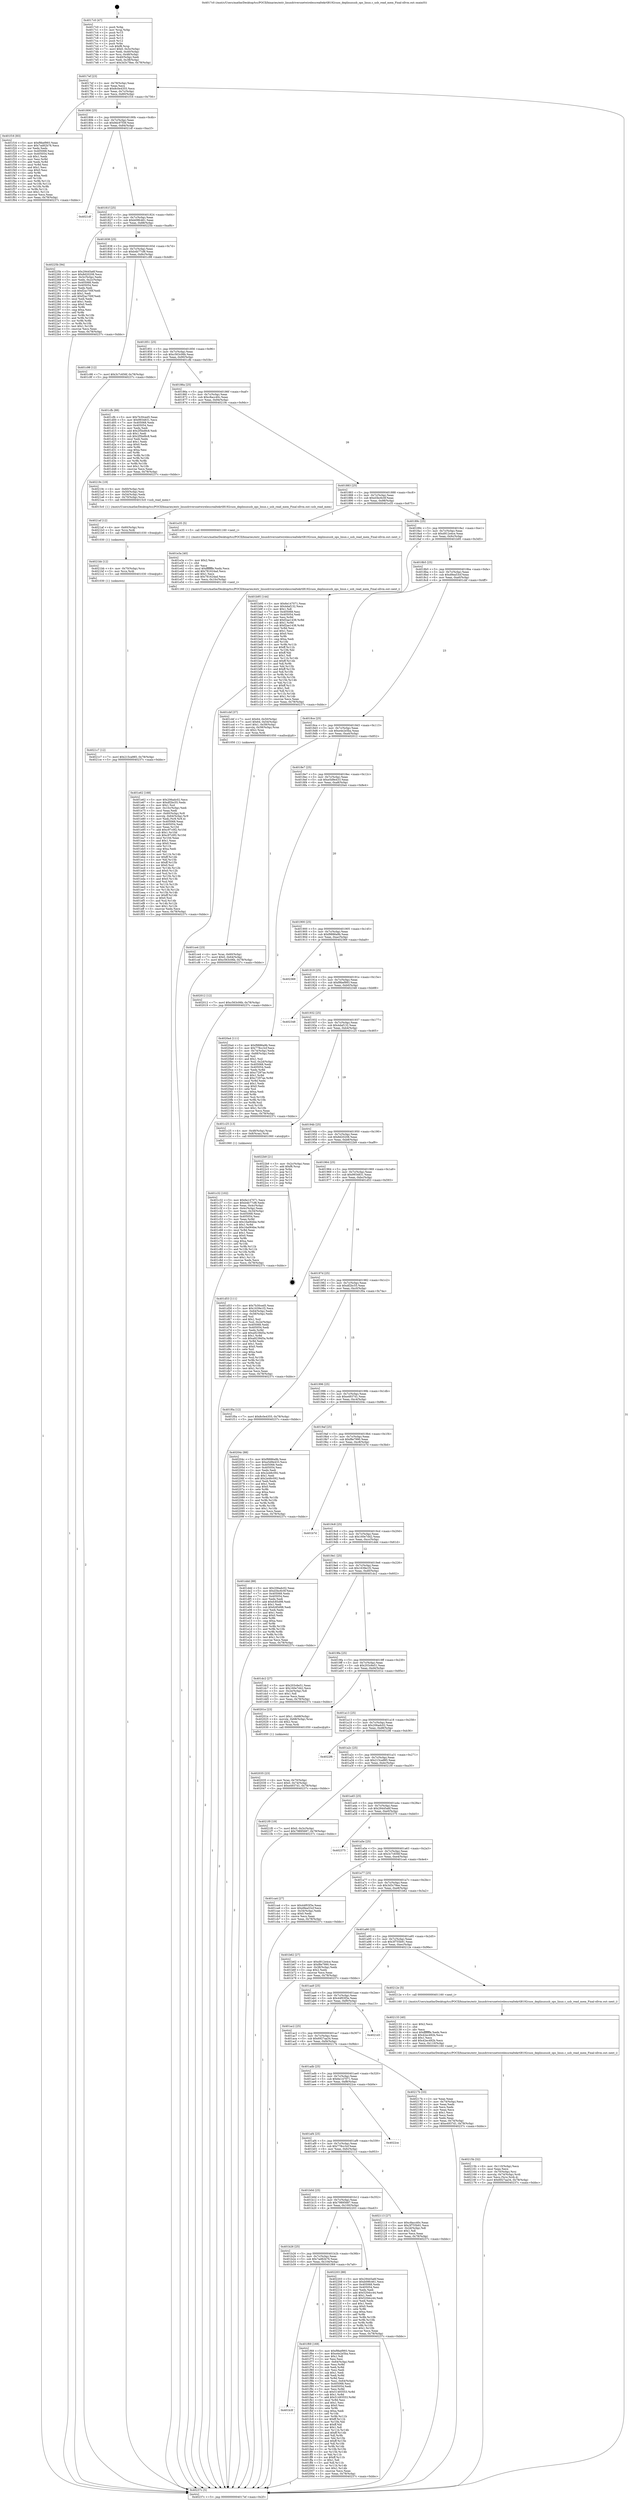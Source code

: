 digraph "0x4017c0" {
  label = "0x4017c0 (/mnt/c/Users/mathe/Desktop/tcc/POCII/binaries/extr_linuxdriversnetwirelessrealtekrtl8192cuos_deplinuxusb_ops_linux.c_usb_read_mem_Final-ollvm.out::main(0))"
  labelloc = "t"
  node[shape=record]

  Entry [label="",width=0.3,height=0.3,shape=circle,fillcolor=black,style=filled]
  "0x4017ef" [label="{
     0x4017ef [23]\l
     | [instrs]\l
     &nbsp;&nbsp;0x4017ef \<+3\>: mov -0x78(%rbp),%eax\l
     &nbsp;&nbsp;0x4017f2 \<+2\>: mov %eax,%ecx\l
     &nbsp;&nbsp;0x4017f4 \<+6\>: sub $0x8c0e4355,%ecx\l
     &nbsp;&nbsp;0x4017fa \<+3\>: mov %eax,-0x7c(%rbp)\l
     &nbsp;&nbsp;0x4017fd \<+3\>: mov %ecx,-0x80(%rbp)\l
     &nbsp;&nbsp;0x401800 \<+6\>: je 0000000000401f16 \<main+0x756\>\l
  }"]
  "0x401f16" [label="{
     0x401f16 [83]\l
     | [instrs]\l
     &nbsp;&nbsp;0x401f16 \<+5\>: mov $0xf9bef993,%eax\l
     &nbsp;&nbsp;0x401f1b \<+5\>: mov $0x7ad82b76,%ecx\l
     &nbsp;&nbsp;0x401f20 \<+2\>: xor %edx,%edx\l
     &nbsp;&nbsp;0x401f22 \<+7\>: mov 0x405068,%esi\l
     &nbsp;&nbsp;0x401f29 \<+7\>: mov 0x405054,%edi\l
     &nbsp;&nbsp;0x401f30 \<+3\>: sub $0x1,%edx\l
     &nbsp;&nbsp;0x401f33 \<+3\>: mov %esi,%r8d\l
     &nbsp;&nbsp;0x401f36 \<+3\>: add %edx,%r8d\l
     &nbsp;&nbsp;0x401f39 \<+4\>: imul %r8d,%esi\l
     &nbsp;&nbsp;0x401f3d \<+3\>: and $0x1,%esi\l
     &nbsp;&nbsp;0x401f40 \<+3\>: cmp $0x0,%esi\l
     &nbsp;&nbsp;0x401f43 \<+4\>: sete %r9b\l
     &nbsp;&nbsp;0x401f47 \<+3\>: cmp $0xa,%edi\l
     &nbsp;&nbsp;0x401f4a \<+4\>: setl %r10b\l
     &nbsp;&nbsp;0x401f4e \<+3\>: mov %r9b,%r11b\l
     &nbsp;&nbsp;0x401f51 \<+3\>: and %r10b,%r11b\l
     &nbsp;&nbsp;0x401f54 \<+3\>: xor %r10b,%r9b\l
     &nbsp;&nbsp;0x401f57 \<+3\>: or %r9b,%r11b\l
     &nbsp;&nbsp;0x401f5a \<+4\>: test $0x1,%r11b\l
     &nbsp;&nbsp;0x401f5e \<+3\>: cmovne %ecx,%eax\l
     &nbsp;&nbsp;0x401f61 \<+3\>: mov %eax,-0x78(%rbp)\l
     &nbsp;&nbsp;0x401f64 \<+5\>: jmp 000000000040237c \<main+0xbbc\>\l
  }"]
  "0x401806" [label="{
     0x401806 [25]\l
     | [instrs]\l
     &nbsp;&nbsp;0x401806 \<+5\>: jmp 000000000040180b \<main+0x4b\>\l
     &nbsp;&nbsp;0x40180b \<+3\>: mov -0x7c(%rbp),%eax\l
     &nbsp;&nbsp;0x40180e \<+5\>: sub $0x9dc97f39,%eax\l
     &nbsp;&nbsp;0x401813 \<+6\>: mov %eax,-0x84(%rbp)\l
     &nbsp;&nbsp;0x401819 \<+6\>: je 00000000004021df \<main+0xa1f\>\l
  }"]
  Exit [label="",width=0.3,height=0.3,shape=circle,fillcolor=black,style=filled,peripheries=2]
  "0x4021df" [label="{
     0x4021df\l
  }", style=dashed]
  "0x40181f" [label="{
     0x40181f [25]\l
     | [instrs]\l
     &nbsp;&nbsp;0x40181f \<+5\>: jmp 0000000000401824 \<main+0x64\>\l
     &nbsp;&nbsp;0x401824 \<+3\>: mov -0x7c(%rbp),%eax\l
     &nbsp;&nbsp;0x401827 \<+5\>: sub $0xb09fc461,%eax\l
     &nbsp;&nbsp;0x40182c \<+6\>: mov %eax,-0x88(%rbp)\l
     &nbsp;&nbsp;0x401832 \<+6\>: je 000000000040225b \<main+0xa9b\>\l
  }"]
  "0x4021c7" [label="{
     0x4021c7 [12]\l
     | [instrs]\l
     &nbsp;&nbsp;0x4021c7 \<+7\>: movl $0x215ca985,-0x78(%rbp)\l
     &nbsp;&nbsp;0x4021ce \<+5\>: jmp 000000000040237c \<main+0xbbc\>\l
  }"]
  "0x40225b" [label="{
     0x40225b [94]\l
     | [instrs]\l
     &nbsp;&nbsp;0x40225b \<+5\>: mov $0x29445a6f,%eax\l
     &nbsp;&nbsp;0x402260 \<+5\>: mov $0x8d20208,%ecx\l
     &nbsp;&nbsp;0x402265 \<+3\>: mov -0x3c(%rbp),%edx\l
     &nbsp;&nbsp;0x402268 \<+3\>: mov %edx,-0x2c(%rbp)\l
     &nbsp;&nbsp;0x40226b \<+7\>: mov 0x405068,%edx\l
     &nbsp;&nbsp;0x402272 \<+7\>: mov 0x405054,%esi\l
     &nbsp;&nbsp;0x402279 \<+2\>: mov %edx,%edi\l
     &nbsp;&nbsp;0x40227b \<+6\>: sub $0xf2ac700f,%edi\l
     &nbsp;&nbsp;0x402281 \<+3\>: sub $0x1,%edi\l
     &nbsp;&nbsp;0x402284 \<+6\>: add $0xf2ac700f,%edi\l
     &nbsp;&nbsp;0x40228a \<+3\>: imul %edi,%edx\l
     &nbsp;&nbsp;0x40228d \<+3\>: and $0x1,%edx\l
     &nbsp;&nbsp;0x402290 \<+3\>: cmp $0x0,%edx\l
     &nbsp;&nbsp;0x402293 \<+4\>: sete %r8b\l
     &nbsp;&nbsp;0x402297 \<+3\>: cmp $0xa,%esi\l
     &nbsp;&nbsp;0x40229a \<+4\>: setl %r9b\l
     &nbsp;&nbsp;0x40229e \<+3\>: mov %r8b,%r10b\l
     &nbsp;&nbsp;0x4022a1 \<+3\>: and %r9b,%r10b\l
     &nbsp;&nbsp;0x4022a4 \<+3\>: xor %r9b,%r8b\l
     &nbsp;&nbsp;0x4022a7 \<+3\>: or %r8b,%r10b\l
     &nbsp;&nbsp;0x4022aa \<+4\>: test $0x1,%r10b\l
     &nbsp;&nbsp;0x4022ae \<+3\>: cmovne %ecx,%eax\l
     &nbsp;&nbsp;0x4022b1 \<+3\>: mov %eax,-0x78(%rbp)\l
     &nbsp;&nbsp;0x4022b4 \<+5\>: jmp 000000000040237c \<main+0xbbc\>\l
  }"]
  "0x401838" [label="{
     0x401838 [25]\l
     | [instrs]\l
     &nbsp;&nbsp;0x401838 \<+5\>: jmp 000000000040183d \<main+0x7d\>\l
     &nbsp;&nbsp;0x40183d \<+3\>: mov -0x7c(%rbp),%eax\l
     &nbsp;&nbsp;0x401840 \<+5\>: sub $0xb4b77cf8,%eax\l
     &nbsp;&nbsp;0x401845 \<+6\>: mov %eax,-0x8c(%rbp)\l
     &nbsp;&nbsp;0x40184b \<+6\>: je 0000000000401c98 \<main+0x4d8\>\l
  }"]
  "0x4021bb" [label="{
     0x4021bb [12]\l
     | [instrs]\l
     &nbsp;&nbsp;0x4021bb \<+4\>: mov -0x70(%rbp),%rcx\l
     &nbsp;&nbsp;0x4021bf \<+3\>: mov %rcx,%rdi\l
     &nbsp;&nbsp;0x4021c2 \<+5\>: call 0000000000401030 \<free@plt\>\l
     | [calls]\l
     &nbsp;&nbsp;0x401030 \{1\} (unknown)\l
  }"]
  "0x401c98" [label="{
     0x401c98 [12]\l
     | [instrs]\l
     &nbsp;&nbsp;0x401c98 \<+7\>: movl $0x3c7c656f,-0x78(%rbp)\l
     &nbsp;&nbsp;0x401c9f \<+5\>: jmp 000000000040237c \<main+0xbbc\>\l
  }"]
  "0x401851" [label="{
     0x401851 [25]\l
     | [instrs]\l
     &nbsp;&nbsp;0x401851 \<+5\>: jmp 0000000000401856 \<main+0x96\>\l
     &nbsp;&nbsp;0x401856 \<+3\>: mov -0x7c(%rbp),%eax\l
     &nbsp;&nbsp;0x401859 \<+5\>: sub $0xc563c06b,%eax\l
     &nbsp;&nbsp;0x40185e \<+6\>: mov %eax,-0x90(%rbp)\l
     &nbsp;&nbsp;0x401864 \<+6\>: je 0000000000401cfb \<main+0x53b\>\l
  }"]
  "0x4021af" [label="{
     0x4021af [12]\l
     | [instrs]\l
     &nbsp;&nbsp;0x4021af \<+4\>: mov -0x60(%rbp),%rcx\l
     &nbsp;&nbsp;0x4021b3 \<+3\>: mov %rcx,%rdi\l
     &nbsp;&nbsp;0x4021b6 \<+5\>: call 0000000000401030 \<free@plt\>\l
     | [calls]\l
     &nbsp;&nbsp;0x401030 \{1\} (unknown)\l
  }"]
  "0x401cfb" [label="{
     0x401cfb [88]\l
     | [instrs]\l
     &nbsp;&nbsp;0x401cfb \<+5\>: mov $0x7b30ced5,%eax\l
     &nbsp;&nbsp;0x401d00 \<+5\>: mov $0x9934831,%ecx\l
     &nbsp;&nbsp;0x401d05 \<+7\>: mov 0x405068,%edx\l
     &nbsp;&nbsp;0x401d0c \<+7\>: mov 0x405054,%esi\l
     &nbsp;&nbsp;0x401d13 \<+2\>: mov %edx,%edi\l
     &nbsp;&nbsp;0x401d15 \<+6\>: add $0x2f5bd9c8,%edi\l
     &nbsp;&nbsp;0x401d1b \<+3\>: sub $0x1,%edi\l
     &nbsp;&nbsp;0x401d1e \<+6\>: sub $0x2f5bd9c8,%edi\l
     &nbsp;&nbsp;0x401d24 \<+3\>: imul %edi,%edx\l
     &nbsp;&nbsp;0x401d27 \<+3\>: and $0x1,%edx\l
     &nbsp;&nbsp;0x401d2a \<+3\>: cmp $0x0,%edx\l
     &nbsp;&nbsp;0x401d2d \<+4\>: sete %r8b\l
     &nbsp;&nbsp;0x401d31 \<+3\>: cmp $0xa,%esi\l
     &nbsp;&nbsp;0x401d34 \<+4\>: setl %r9b\l
     &nbsp;&nbsp;0x401d38 \<+3\>: mov %r8b,%r10b\l
     &nbsp;&nbsp;0x401d3b \<+3\>: and %r9b,%r10b\l
     &nbsp;&nbsp;0x401d3e \<+3\>: xor %r9b,%r8b\l
     &nbsp;&nbsp;0x401d41 \<+3\>: or %r8b,%r10b\l
     &nbsp;&nbsp;0x401d44 \<+4\>: test $0x1,%r10b\l
     &nbsp;&nbsp;0x401d48 \<+3\>: cmovne %ecx,%eax\l
     &nbsp;&nbsp;0x401d4b \<+3\>: mov %eax,-0x78(%rbp)\l
     &nbsp;&nbsp;0x401d4e \<+5\>: jmp 000000000040237c \<main+0xbbc\>\l
  }"]
  "0x40186a" [label="{
     0x40186a [25]\l
     | [instrs]\l
     &nbsp;&nbsp;0x40186a \<+5\>: jmp 000000000040186f \<main+0xaf\>\l
     &nbsp;&nbsp;0x40186f \<+3\>: mov -0x7c(%rbp),%eax\l
     &nbsp;&nbsp;0x401872 \<+5\>: sub $0xc8acc40c,%eax\l
     &nbsp;&nbsp;0x401877 \<+6\>: mov %eax,-0x94(%rbp)\l
     &nbsp;&nbsp;0x40187d \<+6\>: je 000000000040219c \<main+0x9dc\>\l
  }"]
  "0x40215b" [label="{
     0x40215b [32]\l
     | [instrs]\l
     &nbsp;&nbsp;0x40215b \<+6\>: mov -0x110(%rbp),%ecx\l
     &nbsp;&nbsp;0x402161 \<+3\>: imul %eax,%ecx\l
     &nbsp;&nbsp;0x402164 \<+4\>: mov -0x70(%rbp),%rsi\l
     &nbsp;&nbsp;0x402168 \<+4\>: movslq -0x74(%rbp),%rdi\l
     &nbsp;&nbsp;0x40216c \<+3\>: mov %ecx,(%rsi,%rdi,4)\l
     &nbsp;&nbsp;0x40216f \<+7\>: movl $0x6927aa34,-0x78(%rbp)\l
     &nbsp;&nbsp;0x402176 \<+5\>: jmp 000000000040237c \<main+0xbbc\>\l
  }"]
  "0x40219c" [label="{
     0x40219c [19]\l
     | [instrs]\l
     &nbsp;&nbsp;0x40219c \<+4\>: mov -0x60(%rbp),%rdi\l
     &nbsp;&nbsp;0x4021a0 \<+3\>: mov -0x50(%rbp),%esi\l
     &nbsp;&nbsp;0x4021a3 \<+3\>: mov -0x54(%rbp),%edx\l
     &nbsp;&nbsp;0x4021a6 \<+4\>: mov -0x70(%rbp),%rcx\l
     &nbsp;&nbsp;0x4021aa \<+5\>: call 00000000004015c0 \<usb_read_mem\>\l
     | [calls]\l
     &nbsp;&nbsp;0x4015c0 \{1\} (/mnt/c/Users/mathe/Desktop/tcc/POCII/binaries/extr_linuxdriversnetwirelessrealtekrtl8192cuos_deplinuxusb_ops_linux.c_usb_read_mem_Final-ollvm.out::usb_read_mem)\l
  }"]
  "0x401883" [label="{
     0x401883 [25]\l
     | [instrs]\l
     &nbsp;&nbsp;0x401883 \<+5\>: jmp 0000000000401888 \<main+0xc8\>\l
     &nbsp;&nbsp;0x401888 \<+3\>: mov -0x7c(%rbp),%eax\l
     &nbsp;&nbsp;0x40188b \<+5\>: sub $0xd3bc6c0f,%eax\l
     &nbsp;&nbsp;0x401890 \<+6\>: mov %eax,-0x98(%rbp)\l
     &nbsp;&nbsp;0x401896 \<+6\>: je 0000000000401e35 \<main+0x675\>\l
  }"]
  "0x402133" [label="{
     0x402133 [40]\l
     | [instrs]\l
     &nbsp;&nbsp;0x402133 \<+5\>: mov $0x2,%ecx\l
     &nbsp;&nbsp;0x402138 \<+1\>: cltd\l
     &nbsp;&nbsp;0x402139 \<+2\>: idiv %ecx\l
     &nbsp;&nbsp;0x40213b \<+6\>: imul $0xfffffffe,%edx,%ecx\l
     &nbsp;&nbsp;0x402141 \<+6\>: sub $0x42ec492b,%ecx\l
     &nbsp;&nbsp;0x402147 \<+3\>: add $0x1,%ecx\l
     &nbsp;&nbsp;0x40214a \<+6\>: add $0x42ec492b,%ecx\l
     &nbsp;&nbsp;0x402150 \<+6\>: mov %ecx,-0x110(%rbp)\l
     &nbsp;&nbsp;0x402156 \<+5\>: call 0000000000401160 \<next_i\>\l
     | [calls]\l
     &nbsp;&nbsp;0x401160 \{1\} (/mnt/c/Users/mathe/Desktop/tcc/POCII/binaries/extr_linuxdriversnetwirelessrealtekrtl8192cuos_deplinuxusb_ops_linux.c_usb_read_mem_Final-ollvm.out::next_i)\l
  }"]
  "0x401e35" [label="{
     0x401e35 [5]\l
     | [instrs]\l
     &nbsp;&nbsp;0x401e35 \<+5\>: call 0000000000401160 \<next_i\>\l
     | [calls]\l
     &nbsp;&nbsp;0x401160 \{1\} (/mnt/c/Users/mathe/Desktop/tcc/POCII/binaries/extr_linuxdriversnetwirelessrealtekrtl8192cuos_deplinuxusb_ops_linux.c_usb_read_mem_Final-ollvm.out::next_i)\l
  }"]
  "0x40189c" [label="{
     0x40189c [25]\l
     | [instrs]\l
     &nbsp;&nbsp;0x40189c \<+5\>: jmp 00000000004018a1 \<main+0xe1\>\l
     &nbsp;&nbsp;0x4018a1 \<+3\>: mov -0x7c(%rbp),%eax\l
     &nbsp;&nbsp;0x4018a4 \<+5\>: sub $0xd912e4ce,%eax\l
     &nbsp;&nbsp;0x4018a9 \<+6\>: mov %eax,-0x9c(%rbp)\l
     &nbsp;&nbsp;0x4018af \<+6\>: je 0000000000401b95 \<main+0x3d5\>\l
  }"]
  "0x402035" [label="{
     0x402035 [23]\l
     | [instrs]\l
     &nbsp;&nbsp;0x402035 \<+4\>: mov %rax,-0x70(%rbp)\l
     &nbsp;&nbsp;0x402039 \<+7\>: movl $0x0,-0x74(%rbp)\l
     &nbsp;&nbsp;0x402040 \<+7\>: movl $0xe4937d1,-0x78(%rbp)\l
     &nbsp;&nbsp;0x402047 \<+5\>: jmp 000000000040237c \<main+0xbbc\>\l
  }"]
  "0x401b95" [label="{
     0x401b95 [144]\l
     | [instrs]\l
     &nbsp;&nbsp;0x401b95 \<+5\>: mov $0x6e147071,%eax\l
     &nbsp;&nbsp;0x401b9a \<+5\>: mov $0x4daf132,%ecx\l
     &nbsp;&nbsp;0x401b9f \<+2\>: mov $0x1,%dl\l
     &nbsp;&nbsp;0x401ba1 \<+7\>: mov 0x405068,%esi\l
     &nbsp;&nbsp;0x401ba8 \<+7\>: mov 0x405054,%edi\l
     &nbsp;&nbsp;0x401baf \<+3\>: mov %esi,%r8d\l
     &nbsp;&nbsp;0x401bb2 \<+7\>: add $0xf2ae1438,%r8d\l
     &nbsp;&nbsp;0x401bb9 \<+4\>: sub $0x1,%r8d\l
     &nbsp;&nbsp;0x401bbd \<+7\>: sub $0xf2ae1438,%r8d\l
     &nbsp;&nbsp;0x401bc4 \<+4\>: imul %r8d,%esi\l
     &nbsp;&nbsp;0x401bc8 \<+3\>: and $0x1,%esi\l
     &nbsp;&nbsp;0x401bcb \<+3\>: cmp $0x0,%esi\l
     &nbsp;&nbsp;0x401bce \<+4\>: sete %r9b\l
     &nbsp;&nbsp;0x401bd2 \<+3\>: cmp $0xa,%edi\l
     &nbsp;&nbsp;0x401bd5 \<+4\>: setl %r10b\l
     &nbsp;&nbsp;0x401bd9 \<+3\>: mov %r9b,%r11b\l
     &nbsp;&nbsp;0x401bdc \<+4\>: xor $0xff,%r11b\l
     &nbsp;&nbsp;0x401be0 \<+3\>: mov %r10b,%bl\l
     &nbsp;&nbsp;0x401be3 \<+3\>: xor $0xff,%bl\l
     &nbsp;&nbsp;0x401be6 \<+3\>: xor $0x1,%dl\l
     &nbsp;&nbsp;0x401be9 \<+3\>: mov %r11b,%r14b\l
     &nbsp;&nbsp;0x401bec \<+4\>: and $0xff,%r14b\l
     &nbsp;&nbsp;0x401bf0 \<+3\>: and %dl,%r9b\l
     &nbsp;&nbsp;0x401bf3 \<+3\>: mov %bl,%r15b\l
     &nbsp;&nbsp;0x401bf6 \<+4\>: and $0xff,%r15b\l
     &nbsp;&nbsp;0x401bfa \<+3\>: and %dl,%r10b\l
     &nbsp;&nbsp;0x401bfd \<+3\>: or %r9b,%r14b\l
     &nbsp;&nbsp;0x401c00 \<+3\>: or %r10b,%r15b\l
     &nbsp;&nbsp;0x401c03 \<+3\>: xor %r15b,%r14b\l
     &nbsp;&nbsp;0x401c06 \<+3\>: or %bl,%r11b\l
     &nbsp;&nbsp;0x401c09 \<+4\>: xor $0xff,%r11b\l
     &nbsp;&nbsp;0x401c0d \<+3\>: or $0x1,%dl\l
     &nbsp;&nbsp;0x401c10 \<+3\>: and %dl,%r11b\l
     &nbsp;&nbsp;0x401c13 \<+3\>: or %r11b,%r14b\l
     &nbsp;&nbsp;0x401c16 \<+4\>: test $0x1,%r14b\l
     &nbsp;&nbsp;0x401c1a \<+3\>: cmovne %ecx,%eax\l
     &nbsp;&nbsp;0x401c1d \<+3\>: mov %eax,-0x78(%rbp)\l
     &nbsp;&nbsp;0x401c20 \<+5\>: jmp 000000000040237c \<main+0xbbc\>\l
  }"]
  "0x4018b5" [label="{
     0x4018b5 [25]\l
     | [instrs]\l
     &nbsp;&nbsp;0x4018b5 \<+5\>: jmp 00000000004018ba \<main+0xfa\>\l
     &nbsp;&nbsp;0x4018ba \<+3\>: mov -0x7c(%rbp),%eax\l
     &nbsp;&nbsp;0x4018bd \<+5\>: sub $0xd9ea53cf,%eax\l
     &nbsp;&nbsp;0x4018c2 \<+6\>: mov %eax,-0xa0(%rbp)\l
     &nbsp;&nbsp;0x4018c8 \<+6\>: je 0000000000401cbf \<main+0x4ff\>\l
  }"]
  "0x401b3f" [label="{
     0x401b3f\l
  }", style=dashed]
  "0x401cbf" [label="{
     0x401cbf [37]\l
     | [instrs]\l
     &nbsp;&nbsp;0x401cbf \<+7\>: movl $0x64,-0x50(%rbp)\l
     &nbsp;&nbsp;0x401cc6 \<+7\>: movl $0x64,-0x54(%rbp)\l
     &nbsp;&nbsp;0x401ccd \<+7\>: movl $0x1,-0x58(%rbp)\l
     &nbsp;&nbsp;0x401cd4 \<+4\>: movslq -0x58(%rbp),%rax\l
     &nbsp;&nbsp;0x401cd8 \<+4\>: shl $0x2,%rax\l
     &nbsp;&nbsp;0x401cdc \<+3\>: mov %rax,%rdi\l
     &nbsp;&nbsp;0x401cdf \<+5\>: call 0000000000401050 \<malloc@plt\>\l
     | [calls]\l
     &nbsp;&nbsp;0x401050 \{1\} (unknown)\l
  }"]
  "0x4018ce" [label="{
     0x4018ce [25]\l
     | [instrs]\l
     &nbsp;&nbsp;0x4018ce \<+5\>: jmp 00000000004018d3 \<main+0x113\>\l
     &nbsp;&nbsp;0x4018d3 \<+3\>: mov -0x7c(%rbp),%eax\l
     &nbsp;&nbsp;0x4018d6 \<+5\>: sub $0xe4e2e5ba,%eax\l
     &nbsp;&nbsp;0x4018db \<+6\>: mov %eax,-0xa4(%rbp)\l
     &nbsp;&nbsp;0x4018e1 \<+6\>: je 0000000000402012 \<main+0x852\>\l
  }"]
  "0x401f69" [label="{
     0x401f69 [169]\l
     | [instrs]\l
     &nbsp;&nbsp;0x401f69 \<+5\>: mov $0xf9bef993,%eax\l
     &nbsp;&nbsp;0x401f6e \<+5\>: mov $0xe4e2e5ba,%ecx\l
     &nbsp;&nbsp;0x401f73 \<+2\>: mov $0x1,%dl\l
     &nbsp;&nbsp;0x401f75 \<+2\>: xor %esi,%esi\l
     &nbsp;&nbsp;0x401f77 \<+3\>: mov -0x64(%rbp),%edi\l
     &nbsp;&nbsp;0x401f7a \<+3\>: mov %esi,%r8d\l
     &nbsp;&nbsp;0x401f7d \<+3\>: sub %edi,%r8d\l
     &nbsp;&nbsp;0x401f80 \<+2\>: mov %esi,%edi\l
     &nbsp;&nbsp;0x401f82 \<+3\>: sub $0x1,%edi\l
     &nbsp;&nbsp;0x401f85 \<+3\>: add %edi,%r8d\l
     &nbsp;&nbsp;0x401f88 \<+3\>: sub %r8d,%esi\l
     &nbsp;&nbsp;0x401f8b \<+3\>: mov %esi,-0x64(%rbp)\l
     &nbsp;&nbsp;0x401f8e \<+7\>: mov 0x405068,%esi\l
     &nbsp;&nbsp;0x401f95 \<+7\>: mov 0x405054,%edi\l
     &nbsp;&nbsp;0x401f9c \<+3\>: mov %esi,%r8d\l
     &nbsp;&nbsp;0x401f9f \<+7\>: sub $0x51493553,%r8d\l
     &nbsp;&nbsp;0x401fa6 \<+4\>: sub $0x1,%r8d\l
     &nbsp;&nbsp;0x401faa \<+7\>: add $0x51493553,%r8d\l
     &nbsp;&nbsp;0x401fb1 \<+4\>: imul %r8d,%esi\l
     &nbsp;&nbsp;0x401fb5 \<+3\>: and $0x1,%esi\l
     &nbsp;&nbsp;0x401fb8 \<+3\>: cmp $0x0,%esi\l
     &nbsp;&nbsp;0x401fbb \<+4\>: sete %r9b\l
     &nbsp;&nbsp;0x401fbf \<+3\>: cmp $0xa,%edi\l
     &nbsp;&nbsp;0x401fc2 \<+4\>: setl %r10b\l
     &nbsp;&nbsp;0x401fc6 \<+3\>: mov %r9b,%r11b\l
     &nbsp;&nbsp;0x401fc9 \<+4\>: xor $0xff,%r11b\l
     &nbsp;&nbsp;0x401fcd \<+3\>: mov %r10b,%bl\l
     &nbsp;&nbsp;0x401fd0 \<+3\>: xor $0xff,%bl\l
     &nbsp;&nbsp;0x401fd3 \<+3\>: xor $0x1,%dl\l
     &nbsp;&nbsp;0x401fd6 \<+3\>: mov %r11b,%r14b\l
     &nbsp;&nbsp;0x401fd9 \<+4\>: and $0xff,%r14b\l
     &nbsp;&nbsp;0x401fdd \<+3\>: and %dl,%r9b\l
     &nbsp;&nbsp;0x401fe0 \<+3\>: mov %bl,%r15b\l
     &nbsp;&nbsp;0x401fe3 \<+4\>: and $0xff,%r15b\l
     &nbsp;&nbsp;0x401fe7 \<+3\>: and %dl,%r10b\l
     &nbsp;&nbsp;0x401fea \<+3\>: or %r9b,%r14b\l
     &nbsp;&nbsp;0x401fed \<+3\>: or %r10b,%r15b\l
     &nbsp;&nbsp;0x401ff0 \<+3\>: xor %r15b,%r14b\l
     &nbsp;&nbsp;0x401ff3 \<+3\>: or %bl,%r11b\l
     &nbsp;&nbsp;0x401ff6 \<+4\>: xor $0xff,%r11b\l
     &nbsp;&nbsp;0x401ffa \<+3\>: or $0x1,%dl\l
     &nbsp;&nbsp;0x401ffd \<+3\>: and %dl,%r11b\l
     &nbsp;&nbsp;0x402000 \<+3\>: or %r11b,%r14b\l
     &nbsp;&nbsp;0x402003 \<+4\>: test $0x1,%r14b\l
     &nbsp;&nbsp;0x402007 \<+3\>: cmovne %ecx,%eax\l
     &nbsp;&nbsp;0x40200a \<+3\>: mov %eax,-0x78(%rbp)\l
     &nbsp;&nbsp;0x40200d \<+5\>: jmp 000000000040237c \<main+0xbbc\>\l
  }"]
  "0x402012" [label="{
     0x402012 [12]\l
     | [instrs]\l
     &nbsp;&nbsp;0x402012 \<+7\>: movl $0xc563c06b,-0x78(%rbp)\l
     &nbsp;&nbsp;0x402019 \<+5\>: jmp 000000000040237c \<main+0xbbc\>\l
  }"]
  "0x4018e7" [label="{
     0x4018e7 [25]\l
     | [instrs]\l
     &nbsp;&nbsp;0x4018e7 \<+5\>: jmp 00000000004018ec \<main+0x12c\>\l
     &nbsp;&nbsp;0x4018ec \<+3\>: mov -0x7c(%rbp),%eax\l
     &nbsp;&nbsp;0x4018ef \<+5\>: sub $0xe5d9e433,%eax\l
     &nbsp;&nbsp;0x4018f4 \<+6\>: mov %eax,-0xa8(%rbp)\l
     &nbsp;&nbsp;0x4018fa \<+6\>: je 00000000004020a4 \<main+0x8e4\>\l
  }"]
  "0x401b26" [label="{
     0x401b26 [25]\l
     | [instrs]\l
     &nbsp;&nbsp;0x401b26 \<+5\>: jmp 0000000000401b2b \<main+0x36b\>\l
     &nbsp;&nbsp;0x401b2b \<+3\>: mov -0x7c(%rbp),%eax\l
     &nbsp;&nbsp;0x401b2e \<+5\>: sub $0x7ad82b76,%eax\l
     &nbsp;&nbsp;0x401b33 \<+6\>: mov %eax,-0x104(%rbp)\l
     &nbsp;&nbsp;0x401b39 \<+6\>: je 0000000000401f69 \<main+0x7a9\>\l
  }"]
  "0x4020a4" [label="{
     0x4020a4 [111]\l
     | [instrs]\l
     &nbsp;&nbsp;0x4020a4 \<+5\>: mov $0xf9886a9b,%eax\l
     &nbsp;&nbsp;0x4020a9 \<+5\>: mov $0x778cc3cf,%ecx\l
     &nbsp;&nbsp;0x4020ae \<+3\>: mov -0x74(%rbp),%edx\l
     &nbsp;&nbsp;0x4020b1 \<+3\>: cmp -0x68(%rbp),%edx\l
     &nbsp;&nbsp;0x4020b4 \<+4\>: setl %sil\l
     &nbsp;&nbsp;0x4020b8 \<+4\>: and $0x1,%sil\l
     &nbsp;&nbsp;0x4020bc \<+4\>: mov %sil,-0x2d(%rbp)\l
     &nbsp;&nbsp;0x4020c0 \<+7\>: mov 0x405068,%edx\l
     &nbsp;&nbsp;0x4020c7 \<+7\>: mov 0x405054,%edi\l
     &nbsp;&nbsp;0x4020ce \<+3\>: mov %edx,%r8d\l
     &nbsp;&nbsp;0x4020d1 \<+7\>: add $0xc7297ae,%r8d\l
     &nbsp;&nbsp;0x4020d8 \<+4\>: sub $0x1,%r8d\l
     &nbsp;&nbsp;0x4020dc \<+7\>: sub $0xc7297ae,%r8d\l
     &nbsp;&nbsp;0x4020e3 \<+4\>: imul %r8d,%edx\l
     &nbsp;&nbsp;0x4020e7 \<+3\>: and $0x1,%edx\l
     &nbsp;&nbsp;0x4020ea \<+3\>: cmp $0x0,%edx\l
     &nbsp;&nbsp;0x4020ed \<+4\>: sete %sil\l
     &nbsp;&nbsp;0x4020f1 \<+3\>: cmp $0xa,%edi\l
     &nbsp;&nbsp;0x4020f4 \<+4\>: setl %r9b\l
     &nbsp;&nbsp;0x4020f8 \<+3\>: mov %sil,%r10b\l
     &nbsp;&nbsp;0x4020fb \<+3\>: and %r9b,%r10b\l
     &nbsp;&nbsp;0x4020fe \<+3\>: xor %r9b,%sil\l
     &nbsp;&nbsp;0x402101 \<+3\>: or %sil,%r10b\l
     &nbsp;&nbsp;0x402104 \<+4\>: test $0x1,%r10b\l
     &nbsp;&nbsp;0x402108 \<+3\>: cmovne %ecx,%eax\l
     &nbsp;&nbsp;0x40210b \<+3\>: mov %eax,-0x78(%rbp)\l
     &nbsp;&nbsp;0x40210e \<+5\>: jmp 000000000040237c \<main+0xbbc\>\l
  }"]
  "0x401900" [label="{
     0x401900 [25]\l
     | [instrs]\l
     &nbsp;&nbsp;0x401900 \<+5\>: jmp 0000000000401905 \<main+0x145\>\l
     &nbsp;&nbsp;0x401905 \<+3\>: mov -0x7c(%rbp),%eax\l
     &nbsp;&nbsp;0x401908 \<+5\>: sub $0xf9886a9b,%eax\l
     &nbsp;&nbsp;0x40190d \<+6\>: mov %eax,-0xac(%rbp)\l
     &nbsp;&nbsp;0x401913 \<+6\>: je 0000000000402369 \<main+0xba9\>\l
  }"]
  "0x402203" [label="{
     0x402203 [88]\l
     | [instrs]\l
     &nbsp;&nbsp;0x402203 \<+5\>: mov $0x29445a6f,%eax\l
     &nbsp;&nbsp;0x402208 \<+5\>: mov $0xb09fc461,%ecx\l
     &nbsp;&nbsp;0x40220d \<+7\>: mov 0x405068,%edx\l
     &nbsp;&nbsp;0x402214 \<+7\>: mov 0x405054,%esi\l
     &nbsp;&nbsp;0x40221b \<+2\>: mov %edx,%edi\l
     &nbsp;&nbsp;0x40221d \<+6\>: add $0x520dcc44,%edi\l
     &nbsp;&nbsp;0x402223 \<+3\>: sub $0x1,%edi\l
     &nbsp;&nbsp;0x402226 \<+6\>: sub $0x520dcc44,%edi\l
     &nbsp;&nbsp;0x40222c \<+3\>: imul %edi,%edx\l
     &nbsp;&nbsp;0x40222f \<+3\>: and $0x1,%edx\l
     &nbsp;&nbsp;0x402232 \<+3\>: cmp $0x0,%edx\l
     &nbsp;&nbsp;0x402235 \<+4\>: sete %r8b\l
     &nbsp;&nbsp;0x402239 \<+3\>: cmp $0xa,%esi\l
     &nbsp;&nbsp;0x40223c \<+4\>: setl %r9b\l
     &nbsp;&nbsp;0x402240 \<+3\>: mov %r8b,%r10b\l
     &nbsp;&nbsp;0x402243 \<+3\>: and %r9b,%r10b\l
     &nbsp;&nbsp;0x402246 \<+3\>: xor %r9b,%r8b\l
     &nbsp;&nbsp;0x402249 \<+3\>: or %r8b,%r10b\l
     &nbsp;&nbsp;0x40224c \<+4\>: test $0x1,%r10b\l
     &nbsp;&nbsp;0x402250 \<+3\>: cmovne %ecx,%eax\l
     &nbsp;&nbsp;0x402253 \<+3\>: mov %eax,-0x78(%rbp)\l
     &nbsp;&nbsp;0x402256 \<+5\>: jmp 000000000040237c \<main+0xbbc\>\l
  }"]
  "0x402369" [label="{
     0x402369\l
  }", style=dashed]
  "0x401919" [label="{
     0x401919 [25]\l
     | [instrs]\l
     &nbsp;&nbsp;0x401919 \<+5\>: jmp 000000000040191e \<main+0x15e\>\l
     &nbsp;&nbsp;0x40191e \<+3\>: mov -0x7c(%rbp),%eax\l
     &nbsp;&nbsp;0x401921 \<+5\>: sub $0xf9bef993,%eax\l
     &nbsp;&nbsp;0x401926 \<+6\>: mov %eax,-0xb0(%rbp)\l
     &nbsp;&nbsp;0x40192c \<+6\>: je 0000000000402348 \<main+0xb88\>\l
  }"]
  "0x401b0d" [label="{
     0x401b0d [25]\l
     | [instrs]\l
     &nbsp;&nbsp;0x401b0d \<+5\>: jmp 0000000000401b12 \<main+0x352\>\l
     &nbsp;&nbsp;0x401b12 \<+3\>: mov -0x7c(%rbp),%eax\l
     &nbsp;&nbsp;0x401b15 \<+5\>: sub $0x79895687,%eax\l
     &nbsp;&nbsp;0x401b1a \<+6\>: mov %eax,-0x100(%rbp)\l
     &nbsp;&nbsp;0x401b20 \<+6\>: je 0000000000402203 \<main+0xa43\>\l
  }"]
  "0x402348" [label="{
     0x402348\l
  }", style=dashed]
  "0x401932" [label="{
     0x401932 [25]\l
     | [instrs]\l
     &nbsp;&nbsp;0x401932 \<+5\>: jmp 0000000000401937 \<main+0x177\>\l
     &nbsp;&nbsp;0x401937 \<+3\>: mov -0x7c(%rbp),%eax\l
     &nbsp;&nbsp;0x40193a \<+5\>: sub $0x4daf132,%eax\l
     &nbsp;&nbsp;0x40193f \<+6\>: mov %eax,-0xb4(%rbp)\l
     &nbsp;&nbsp;0x401945 \<+6\>: je 0000000000401c25 \<main+0x465\>\l
  }"]
  "0x402113" [label="{
     0x402113 [27]\l
     | [instrs]\l
     &nbsp;&nbsp;0x402113 \<+5\>: mov $0xc8acc40c,%eax\l
     &nbsp;&nbsp;0x402118 \<+5\>: mov $0x3f755b91,%ecx\l
     &nbsp;&nbsp;0x40211d \<+3\>: mov -0x2d(%rbp),%dl\l
     &nbsp;&nbsp;0x402120 \<+3\>: test $0x1,%dl\l
     &nbsp;&nbsp;0x402123 \<+3\>: cmovne %ecx,%eax\l
     &nbsp;&nbsp;0x402126 \<+3\>: mov %eax,-0x78(%rbp)\l
     &nbsp;&nbsp;0x402129 \<+5\>: jmp 000000000040237c \<main+0xbbc\>\l
  }"]
  "0x401c25" [label="{
     0x401c25 [13]\l
     | [instrs]\l
     &nbsp;&nbsp;0x401c25 \<+4\>: mov -0x48(%rbp),%rax\l
     &nbsp;&nbsp;0x401c29 \<+4\>: mov 0x8(%rax),%rdi\l
     &nbsp;&nbsp;0x401c2d \<+5\>: call 0000000000401060 \<atoi@plt\>\l
     | [calls]\l
     &nbsp;&nbsp;0x401060 \{1\} (unknown)\l
  }"]
  "0x40194b" [label="{
     0x40194b [25]\l
     | [instrs]\l
     &nbsp;&nbsp;0x40194b \<+5\>: jmp 0000000000401950 \<main+0x190\>\l
     &nbsp;&nbsp;0x401950 \<+3\>: mov -0x7c(%rbp),%eax\l
     &nbsp;&nbsp;0x401953 \<+5\>: sub $0x8d20208,%eax\l
     &nbsp;&nbsp;0x401958 \<+6\>: mov %eax,-0xb8(%rbp)\l
     &nbsp;&nbsp;0x40195e \<+6\>: je 00000000004022b9 \<main+0xaf9\>\l
  }"]
  "0x401af4" [label="{
     0x401af4 [25]\l
     | [instrs]\l
     &nbsp;&nbsp;0x401af4 \<+5\>: jmp 0000000000401af9 \<main+0x339\>\l
     &nbsp;&nbsp;0x401af9 \<+3\>: mov -0x7c(%rbp),%eax\l
     &nbsp;&nbsp;0x401afc \<+5\>: sub $0x778cc3cf,%eax\l
     &nbsp;&nbsp;0x401b01 \<+6\>: mov %eax,-0xfc(%rbp)\l
     &nbsp;&nbsp;0x401b07 \<+6\>: je 0000000000402113 \<main+0x953\>\l
  }"]
  "0x4022b9" [label="{
     0x4022b9 [21]\l
     | [instrs]\l
     &nbsp;&nbsp;0x4022b9 \<+3\>: mov -0x2c(%rbp),%eax\l
     &nbsp;&nbsp;0x4022bc \<+7\>: add $0xf8,%rsp\l
     &nbsp;&nbsp;0x4022c3 \<+1\>: pop %rbx\l
     &nbsp;&nbsp;0x4022c4 \<+2\>: pop %r12\l
     &nbsp;&nbsp;0x4022c6 \<+2\>: pop %r13\l
     &nbsp;&nbsp;0x4022c8 \<+2\>: pop %r14\l
     &nbsp;&nbsp;0x4022ca \<+2\>: pop %r15\l
     &nbsp;&nbsp;0x4022cc \<+1\>: pop %rbp\l
     &nbsp;&nbsp;0x4022cd \<+1\>: ret\l
  }"]
  "0x401964" [label="{
     0x401964 [25]\l
     | [instrs]\l
     &nbsp;&nbsp;0x401964 \<+5\>: jmp 0000000000401969 \<main+0x1a9\>\l
     &nbsp;&nbsp;0x401969 \<+3\>: mov -0x7c(%rbp),%eax\l
     &nbsp;&nbsp;0x40196c \<+5\>: sub $0x9934831,%eax\l
     &nbsp;&nbsp;0x401971 \<+6\>: mov %eax,-0xbc(%rbp)\l
     &nbsp;&nbsp;0x401977 \<+6\>: je 0000000000401d53 \<main+0x593\>\l
  }"]
  "0x4022ce" [label="{
     0x4022ce\l
  }", style=dashed]
  "0x401d53" [label="{
     0x401d53 [111]\l
     | [instrs]\l
     &nbsp;&nbsp;0x401d53 \<+5\>: mov $0x7b30ced5,%eax\l
     &nbsp;&nbsp;0x401d58 \<+5\>: mov $0x1639e1f2,%ecx\l
     &nbsp;&nbsp;0x401d5d \<+3\>: mov -0x64(%rbp),%edx\l
     &nbsp;&nbsp;0x401d60 \<+3\>: cmp -0x58(%rbp),%edx\l
     &nbsp;&nbsp;0x401d63 \<+4\>: setl %sil\l
     &nbsp;&nbsp;0x401d67 \<+4\>: and $0x1,%sil\l
     &nbsp;&nbsp;0x401d6b \<+4\>: mov %sil,-0x2e(%rbp)\l
     &nbsp;&nbsp;0x401d6f \<+7\>: mov 0x405068,%edx\l
     &nbsp;&nbsp;0x401d76 \<+7\>: mov 0x405054,%edi\l
     &nbsp;&nbsp;0x401d7d \<+3\>: mov %edx,%r8d\l
     &nbsp;&nbsp;0x401d80 \<+7\>: add $0xa9238d5a,%r8d\l
     &nbsp;&nbsp;0x401d87 \<+4\>: sub $0x1,%r8d\l
     &nbsp;&nbsp;0x401d8b \<+7\>: sub $0xa9238d5a,%r8d\l
     &nbsp;&nbsp;0x401d92 \<+4\>: imul %r8d,%edx\l
     &nbsp;&nbsp;0x401d96 \<+3\>: and $0x1,%edx\l
     &nbsp;&nbsp;0x401d99 \<+3\>: cmp $0x0,%edx\l
     &nbsp;&nbsp;0x401d9c \<+4\>: sete %sil\l
     &nbsp;&nbsp;0x401da0 \<+3\>: cmp $0xa,%edi\l
     &nbsp;&nbsp;0x401da3 \<+4\>: setl %r9b\l
     &nbsp;&nbsp;0x401da7 \<+3\>: mov %sil,%r10b\l
     &nbsp;&nbsp;0x401daa \<+3\>: and %r9b,%r10b\l
     &nbsp;&nbsp;0x401dad \<+3\>: xor %r9b,%sil\l
     &nbsp;&nbsp;0x401db0 \<+3\>: or %sil,%r10b\l
     &nbsp;&nbsp;0x401db3 \<+4\>: test $0x1,%r10b\l
     &nbsp;&nbsp;0x401db7 \<+3\>: cmovne %ecx,%eax\l
     &nbsp;&nbsp;0x401dba \<+3\>: mov %eax,-0x78(%rbp)\l
     &nbsp;&nbsp;0x401dbd \<+5\>: jmp 000000000040237c \<main+0xbbc\>\l
  }"]
  "0x40197d" [label="{
     0x40197d [25]\l
     | [instrs]\l
     &nbsp;&nbsp;0x40197d \<+5\>: jmp 0000000000401982 \<main+0x1c2\>\l
     &nbsp;&nbsp;0x401982 \<+3\>: mov -0x7c(%rbp),%eax\l
     &nbsp;&nbsp;0x401985 \<+5\>: sub $0xdf2bc55,%eax\l
     &nbsp;&nbsp;0x40198a \<+6\>: mov %eax,-0xc0(%rbp)\l
     &nbsp;&nbsp;0x401990 \<+6\>: je 0000000000401f0a \<main+0x74a\>\l
  }"]
  "0x401adb" [label="{
     0x401adb [25]\l
     | [instrs]\l
     &nbsp;&nbsp;0x401adb \<+5\>: jmp 0000000000401ae0 \<main+0x320\>\l
     &nbsp;&nbsp;0x401ae0 \<+3\>: mov -0x7c(%rbp),%eax\l
     &nbsp;&nbsp;0x401ae3 \<+5\>: sub $0x6e147071,%eax\l
     &nbsp;&nbsp;0x401ae8 \<+6\>: mov %eax,-0xf8(%rbp)\l
     &nbsp;&nbsp;0x401aee \<+6\>: je 00000000004022ce \<main+0xb0e\>\l
  }"]
  "0x401f0a" [label="{
     0x401f0a [12]\l
     | [instrs]\l
     &nbsp;&nbsp;0x401f0a \<+7\>: movl $0x8c0e4355,-0x78(%rbp)\l
     &nbsp;&nbsp;0x401f11 \<+5\>: jmp 000000000040237c \<main+0xbbc\>\l
  }"]
  "0x401996" [label="{
     0x401996 [25]\l
     | [instrs]\l
     &nbsp;&nbsp;0x401996 \<+5\>: jmp 000000000040199b \<main+0x1db\>\l
     &nbsp;&nbsp;0x40199b \<+3\>: mov -0x7c(%rbp),%eax\l
     &nbsp;&nbsp;0x40199e \<+5\>: sub $0xe4937d1,%eax\l
     &nbsp;&nbsp;0x4019a3 \<+6\>: mov %eax,-0xc4(%rbp)\l
     &nbsp;&nbsp;0x4019a9 \<+6\>: je 000000000040204c \<main+0x88c\>\l
  }"]
  "0x40217b" [label="{
     0x40217b [33]\l
     | [instrs]\l
     &nbsp;&nbsp;0x40217b \<+2\>: xor %eax,%eax\l
     &nbsp;&nbsp;0x40217d \<+3\>: mov -0x74(%rbp),%ecx\l
     &nbsp;&nbsp;0x402180 \<+2\>: mov %eax,%edx\l
     &nbsp;&nbsp;0x402182 \<+2\>: sub %ecx,%edx\l
     &nbsp;&nbsp;0x402184 \<+2\>: mov %eax,%ecx\l
     &nbsp;&nbsp;0x402186 \<+3\>: sub $0x1,%ecx\l
     &nbsp;&nbsp;0x402189 \<+2\>: add %ecx,%edx\l
     &nbsp;&nbsp;0x40218b \<+2\>: sub %edx,%eax\l
     &nbsp;&nbsp;0x40218d \<+3\>: mov %eax,-0x74(%rbp)\l
     &nbsp;&nbsp;0x402190 \<+7\>: movl $0xe4937d1,-0x78(%rbp)\l
     &nbsp;&nbsp;0x402197 \<+5\>: jmp 000000000040237c \<main+0xbbc\>\l
  }"]
  "0x40204c" [label="{
     0x40204c [88]\l
     | [instrs]\l
     &nbsp;&nbsp;0x40204c \<+5\>: mov $0xf9886a9b,%eax\l
     &nbsp;&nbsp;0x402051 \<+5\>: mov $0xe5d9e433,%ecx\l
     &nbsp;&nbsp;0x402056 \<+7\>: mov 0x405068,%edx\l
     &nbsp;&nbsp;0x40205d \<+7\>: mov 0x405054,%esi\l
     &nbsp;&nbsp;0x402064 \<+2\>: mov %edx,%edi\l
     &nbsp;&nbsp;0x402066 \<+6\>: sub $0x2e48c092,%edi\l
     &nbsp;&nbsp;0x40206c \<+3\>: sub $0x1,%edi\l
     &nbsp;&nbsp;0x40206f \<+6\>: add $0x2e48c092,%edi\l
     &nbsp;&nbsp;0x402075 \<+3\>: imul %edi,%edx\l
     &nbsp;&nbsp;0x402078 \<+3\>: and $0x1,%edx\l
     &nbsp;&nbsp;0x40207b \<+3\>: cmp $0x0,%edx\l
     &nbsp;&nbsp;0x40207e \<+4\>: sete %r8b\l
     &nbsp;&nbsp;0x402082 \<+3\>: cmp $0xa,%esi\l
     &nbsp;&nbsp;0x402085 \<+4\>: setl %r9b\l
     &nbsp;&nbsp;0x402089 \<+3\>: mov %r8b,%r10b\l
     &nbsp;&nbsp;0x40208c \<+3\>: and %r9b,%r10b\l
     &nbsp;&nbsp;0x40208f \<+3\>: xor %r9b,%r8b\l
     &nbsp;&nbsp;0x402092 \<+3\>: or %r8b,%r10b\l
     &nbsp;&nbsp;0x402095 \<+4\>: test $0x1,%r10b\l
     &nbsp;&nbsp;0x402099 \<+3\>: cmovne %ecx,%eax\l
     &nbsp;&nbsp;0x40209c \<+3\>: mov %eax,-0x78(%rbp)\l
     &nbsp;&nbsp;0x40209f \<+5\>: jmp 000000000040237c \<main+0xbbc\>\l
  }"]
  "0x4019af" [label="{
     0x4019af [25]\l
     | [instrs]\l
     &nbsp;&nbsp;0x4019af \<+5\>: jmp 00000000004019b4 \<main+0x1f4\>\l
     &nbsp;&nbsp;0x4019b4 \<+3\>: mov -0x7c(%rbp),%eax\l
     &nbsp;&nbsp;0x4019b7 \<+5\>: sub $0xf8e7990,%eax\l
     &nbsp;&nbsp;0x4019bc \<+6\>: mov %eax,-0xc8(%rbp)\l
     &nbsp;&nbsp;0x4019c2 \<+6\>: je 0000000000401b7d \<main+0x3bd\>\l
  }"]
  "0x401ac2" [label="{
     0x401ac2 [25]\l
     | [instrs]\l
     &nbsp;&nbsp;0x401ac2 \<+5\>: jmp 0000000000401ac7 \<main+0x307\>\l
     &nbsp;&nbsp;0x401ac7 \<+3\>: mov -0x7c(%rbp),%eax\l
     &nbsp;&nbsp;0x401aca \<+5\>: sub $0x6927aa34,%eax\l
     &nbsp;&nbsp;0x401acf \<+6\>: mov %eax,-0xf4(%rbp)\l
     &nbsp;&nbsp;0x401ad5 \<+6\>: je 000000000040217b \<main+0x9bb\>\l
  }"]
  "0x401b7d" [label="{
     0x401b7d\l
  }", style=dashed]
  "0x4019c8" [label="{
     0x4019c8 [25]\l
     | [instrs]\l
     &nbsp;&nbsp;0x4019c8 \<+5\>: jmp 00000000004019cd \<main+0x20d\>\l
     &nbsp;&nbsp;0x4019cd \<+3\>: mov -0x7c(%rbp),%eax\l
     &nbsp;&nbsp;0x4019d0 \<+5\>: sub $0x160e7d42,%eax\l
     &nbsp;&nbsp;0x4019d5 \<+6\>: mov %eax,-0xcc(%rbp)\l
     &nbsp;&nbsp;0x4019db \<+6\>: je 0000000000401ddd \<main+0x61d\>\l
  }"]
  "0x4021d3" [label="{
     0x4021d3\l
  }", style=dashed]
  "0x401ddd" [label="{
     0x401ddd [88]\l
     | [instrs]\l
     &nbsp;&nbsp;0x401ddd \<+5\>: mov $0x206adc02,%eax\l
     &nbsp;&nbsp;0x401de2 \<+5\>: mov $0xd3bc6c0f,%ecx\l
     &nbsp;&nbsp;0x401de7 \<+7\>: mov 0x405068,%edx\l
     &nbsp;&nbsp;0x401dee \<+7\>: mov 0x405054,%esi\l
     &nbsp;&nbsp;0x401df5 \<+2\>: mov %edx,%edi\l
     &nbsp;&nbsp;0x401df7 \<+6\>: add $0xfc85d98,%edi\l
     &nbsp;&nbsp;0x401dfd \<+3\>: sub $0x1,%edi\l
     &nbsp;&nbsp;0x401e00 \<+6\>: sub $0xfc85d98,%edi\l
     &nbsp;&nbsp;0x401e06 \<+3\>: imul %edi,%edx\l
     &nbsp;&nbsp;0x401e09 \<+3\>: and $0x1,%edx\l
     &nbsp;&nbsp;0x401e0c \<+3\>: cmp $0x0,%edx\l
     &nbsp;&nbsp;0x401e0f \<+4\>: sete %r8b\l
     &nbsp;&nbsp;0x401e13 \<+3\>: cmp $0xa,%esi\l
     &nbsp;&nbsp;0x401e16 \<+4\>: setl %r9b\l
     &nbsp;&nbsp;0x401e1a \<+3\>: mov %r8b,%r10b\l
     &nbsp;&nbsp;0x401e1d \<+3\>: and %r9b,%r10b\l
     &nbsp;&nbsp;0x401e20 \<+3\>: xor %r9b,%r8b\l
     &nbsp;&nbsp;0x401e23 \<+3\>: or %r8b,%r10b\l
     &nbsp;&nbsp;0x401e26 \<+4\>: test $0x1,%r10b\l
     &nbsp;&nbsp;0x401e2a \<+3\>: cmovne %ecx,%eax\l
     &nbsp;&nbsp;0x401e2d \<+3\>: mov %eax,-0x78(%rbp)\l
     &nbsp;&nbsp;0x401e30 \<+5\>: jmp 000000000040237c \<main+0xbbc\>\l
  }"]
  "0x4019e1" [label="{
     0x4019e1 [25]\l
     | [instrs]\l
     &nbsp;&nbsp;0x4019e1 \<+5\>: jmp 00000000004019e6 \<main+0x226\>\l
     &nbsp;&nbsp;0x4019e6 \<+3\>: mov -0x7c(%rbp),%eax\l
     &nbsp;&nbsp;0x4019e9 \<+5\>: sub $0x1639e1f2,%eax\l
     &nbsp;&nbsp;0x4019ee \<+6\>: mov %eax,-0xd0(%rbp)\l
     &nbsp;&nbsp;0x4019f4 \<+6\>: je 0000000000401dc2 \<main+0x602\>\l
  }"]
  "0x401aa9" [label="{
     0x401aa9 [25]\l
     | [instrs]\l
     &nbsp;&nbsp;0x401aa9 \<+5\>: jmp 0000000000401aae \<main+0x2ee\>\l
     &nbsp;&nbsp;0x401aae \<+3\>: mov -0x7c(%rbp),%eax\l
     &nbsp;&nbsp;0x401ab1 \<+5\>: sub $0x44f03f3e,%eax\l
     &nbsp;&nbsp;0x401ab6 \<+6\>: mov %eax,-0xf0(%rbp)\l
     &nbsp;&nbsp;0x401abc \<+6\>: je 00000000004021d3 \<main+0xa13\>\l
  }"]
  "0x401dc2" [label="{
     0x401dc2 [27]\l
     | [instrs]\l
     &nbsp;&nbsp;0x401dc2 \<+5\>: mov $0x203c6e51,%eax\l
     &nbsp;&nbsp;0x401dc7 \<+5\>: mov $0x160e7d42,%ecx\l
     &nbsp;&nbsp;0x401dcc \<+3\>: mov -0x2e(%rbp),%dl\l
     &nbsp;&nbsp;0x401dcf \<+3\>: test $0x1,%dl\l
     &nbsp;&nbsp;0x401dd2 \<+3\>: cmovne %ecx,%eax\l
     &nbsp;&nbsp;0x401dd5 \<+3\>: mov %eax,-0x78(%rbp)\l
     &nbsp;&nbsp;0x401dd8 \<+5\>: jmp 000000000040237c \<main+0xbbc\>\l
  }"]
  "0x4019fa" [label="{
     0x4019fa [25]\l
     | [instrs]\l
     &nbsp;&nbsp;0x4019fa \<+5\>: jmp 00000000004019ff \<main+0x23f\>\l
     &nbsp;&nbsp;0x4019ff \<+3\>: mov -0x7c(%rbp),%eax\l
     &nbsp;&nbsp;0x401a02 \<+5\>: sub $0x203c6e51,%eax\l
     &nbsp;&nbsp;0x401a07 \<+6\>: mov %eax,-0xd4(%rbp)\l
     &nbsp;&nbsp;0x401a0d \<+6\>: je 000000000040201e \<main+0x85e\>\l
  }"]
  "0x40212e" [label="{
     0x40212e [5]\l
     | [instrs]\l
     &nbsp;&nbsp;0x40212e \<+5\>: call 0000000000401160 \<next_i\>\l
     | [calls]\l
     &nbsp;&nbsp;0x401160 \{1\} (/mnt/c/Users/mathe/Desktop/tcc/POCII/binaries/extr_linuxdriversnetwirelessrealtekrtl8192cuos_deplinuxusb_ops_linux.c_usb_read_mem_Final-ollvm.out::next_i)\l
  }"]
  "0x40201e" [label="{
     0x40201e [23]\l
     | [instrs]\l
     &nbsp;&nbsp;0x40201e \<+7\>: movl $0x1,-0x68(%rbp)\l
     &nbsp;&nbsp;0x402025 \<+4\>: movslq -0x68(%rbp),%rax\l
     &nbsp;&nbsp;0x402029 \<+4\>: shl $0x2,%rax\l
     &nbsp;&nbsp;0x40202d \<+3\>: mov %rax,%rdi\l
     &nbsp;&nbsp;0x402030 \<+5\>: call 0000000000401050 \<malloc@plt\>\l
     | [calls]\l
     &nbsp;&nbsp;0x401050 \{1\} (unknown)\l
  }"]
  "0x401a13" [label="{
     0x401a13 [25]\l
     | [instrs]\l
     &nbsp;&nbsp;0x401a13 \<+5\>: jmp 0000000000401a18 \<main+0x258\>\l
     &nbsp;&nbsp;0x401a18 \<+3\>: mov -0x7c(%rbp),%eax\l
     &nbsp;&nbsp;0x401a1b \<+5\>: sub $0x206adc02,%eax\l
     &nbsp;&nbsp;0x401a20 \<+6\>: mov %eax,-0xd8(%rbp)\l
     &nbsp;&nbsp;0x401a26 \<+6\>: je 00000000004022f6 \<main+0xb36\>\l
  }"]
  "0x401e62" [label="{
     0x401e62 [168]\l
     | [instrs]\l
     &nbsp;&nbsp;0x401e62 \<+5\>: mov $0x206adc02,%ecx\l
     &nbsp;&nbsp;0x401e67 \<+5\>: mov $0xdf2bc55,%edx\l
     &nbsp;&nbsp;0x401e6c \<+3\>: mov $0x1,%sil\l
     &nbsp;&nbsp;0x401e6f \<+6\>: mov -0x10c(%rbp),%edi\l
     &nbsp;&nbsp;0x401e75 \<+3\>: imul %eax,%edi\l
     &nbsp;&nbsp;0x401e78 \<+4\>: mov -0x60(%rbp),%r8\l
     &nbsp;&nbsp;0x401e7c \<+4\>: movslq -0x64(%rbp),%r9\l
     &nbsp;&nbsp;0x401e80 \<+4\>: mov %edi,(%r8,%r9,4)\l
     &nbsp;&nbsp;0x401e84 \<+7\>: mov 0x405068,%eax\l
     &nbsp;&nbsp;0x401e8b \<+7\>: mov 0x405054,%edi\l
     &nbsp;&nbsp;0x401e92 \<+3\>: mov %eax,%r10d\l
     &nbsp;&nbsp;0x401e95 \<+7\>: add $0xc97c0f2,%r10d\l
     &nbsp;&nbsp;0x401e9c \<+4\>: sub $0x1,%r10d\l
     &nbsp;&nbsp;0x401ea0 \<+7\>: sub $0xc97c0f2,%r10d\l
     &nbsp;&nbsp;0x401ea7 \<+4\>: imul %r10d,%eax\l
     &nbsp;&nbsp;0x401eab \<+3\>: and $0x1,%eax\l
     &nbsp;&nbsp;0x401eae \<+3\>: cmp $0x0,%eax\l
     &nbsp;&nbsp;0x401eb1 \<+4\>: sete %r11b\l
     &nbsp;&nbsp;0x401eb5 \<+3\>: cmp $0xa,%edi\l
     &nbsp;&nbsp;0x401eb8 \<+3\>: setl %bl\l
     &nbsp;&nbsp;0x401ebb \<+3\>: mov %r11b,%r14b\l
     &nbsp;&nbsp;0x401ebe \<+4\>: xor $0xff,%r14b\l
     &nbsp;&nbsp;0x401ec2 \<+3\>: mov %bl,%r15b\l
     &nbsp;&nbsp;0x401ec5 \<+4\>: xor $0xff,%r15b\l
     &nbsp;&nbsp;0x401ec9 \<+4\>: xor $0x0,%sil\l
     &nbsp;&nbsp;0x401ecd \<+3\>: mov %r14b,%r12b\l
     &nbsp;&nbsp;0x401ed0 \<+4\>: and $0x0,%r12b\l
     &nbsp;&nbsp;0x401ed4 \<+3\>: and %sil,%r11b\l
     &nbsp;&nbsp;0x401ed7 \<+3\>: mov %r15b,%r13b\l
     &nbsp;&nbsp;0x401eda \<+4\>: and $0x0,%r13b\l
     &nbsp;&nbsp;0x401ede \<+3\>: and %sil,%bl\l
     &nbsp;&nbsp;0x401ee1 \<+3\>: or %r11b,%r12b\l
     &nbsp;&nbsp;0x401ee4 \<+3\>: or %bl,%r13b\l
     &nbsp;&nbsp;0x401ee7 \<+3\>: xor %r13b,%r12b\l
     &nbsp;&nbsp;0x401eea \<+3\>: or %r15b,%r14b\l
     &nbsp;&nbsp;0x401eed \<+4\>: xor $0xff,%r14b\l
     &nbsp;&nbsp;0x401ef1 \<+4\>: or $0x0,%sil\l
     &nbsp;&nbsp;0x401ef5 \<+3\>: and %sil,%r14b\l
     &nbsp;&nbsp;0x401ef8 \<+3\>: or %r14b,%r12b\l
     &nbsp;&nbsp;0x401efb \<+4\>: test $0x1,%r12b\l
     &nbsp;&nbsp;0x401eff \<+3\>: cmovne %edx,%ecx\l
     &nbsp;&nbsp;0x401f02 \<+3\>: mov %ecx,-0x78(%rbp)\l
     &nbsp;&nbsp;0x401f05 \<+5\>: jmp 000000000040237c \<main+0xbbc\>\l
  }"]
  "0x4022f6" [label="{
     0x4022f6\l
  }", style=dashed]
  "0x401a2c" [label="{
     0x401a2c [25]\l
     | [instrs]\l
     &nbsp;&nbsp;0x401a2c \<+5\>: jmp 0000000000401a31 \<main+0x271\>\l
     &nbsp;&nbsp;0x401a31 \<+3\>: mov -0x7c(%rbp),%eax\l
     &nbsp;&nbsp;0x401a34 \<+5\>: sub $0x215ca985,%eax\l
     &nbsp;&nbsp;0x401a39 \<+6\>: mov %eax,-0xdc(%rbp)\l
     &nbsp;&nbsp;0x401a3f \<+6\>: je 00000000004021f0 \<main+0xa30\>\l
  }"]
  "0x401e3a" [label="{
     0x401e3a [40]\l
     | [instrs]\l
     &nbsp;&nbsp;0x401e3a \<+5\>: mov $0x2,%ecx\l
     &nbsp;&nbsp;0x401e3f \<+1\>: cltd\l
     &nbsp;&nbsp;0x401e40 \<+2\>: idiv %ecx\l
     &nbsp;&nbsp;0x401e42 \<+6\>: imul $0xfffffffe,%edx,%ecx\l
     &nbsp;&nbsp;0x401e48 \<+6\>: add $0x781624ad,%ecx\l
     &nbsp;&nbsp;0x401e4e \<+3\>: add $0x1,%ecx\l
     &nbsp;&nbsp;0x401e51 \<+6\>: sub $0x781624ad,%ecx\l
     &nbsp;&nbsp;0x401e57 \<+6\>: mov %ecx,-0x10c(%rbp)\l
     &nbsp;&nbsp;0x401e5d \<+5\>: call 0000000000401160 \<next_i\>\l
     | [calls]\l
     &nbsp;&nbsp;0x401160 \{1\} (/mnt/c/Users/mathe/Desktop/tcc/POCII/binaries/extr_linuxdriversnetwirelessrealtekrtl8192cuos_deplinuxusb_ops_linux.c_usb_read_mem_Final-ollvm.out::next_i)\l
  }"]
  "0x4021f0" [label="{
     0x4021f0 [19]\l
     | [instrs]\l
     &nbsp;&nbsp;0x4021f0 \<+7\>: movl $0x0,-0x3c(%rbp)\l
     &nbsp;&nbsp;0x4021f7 \<+7\>: movl $0x79895687,-0x78(%rbp)\l
     &nbsp;&nbsp;0x4021fe \<+5\>: jmp 000000000040237c \<main+0xbbc\>\l
  }"]
  "0x401a45" [label="{
     0x401a45 [25]\l
     | [instrs]\l
     &nbsp;&nbsp;0x401a45 \<+5\>: jmp 0000000000401a4a \<main+0x28a\>\l
     &nbsp;&nbsp;0x401a4a \<+3\>: mov -0x7c(%rbp),%eax\l
     &nbsp;&nbsp;0x401a4d \<+5\>: sub $0x29445a6f,%eax\l
     &nbsp;&nbsp;0x401a52 \<+6\>: mov %eax,-0xe0(%rbp)\l
     &nbsp;&nbsp;0x401a58 \<+6\>: je 0000000000402375 \<main+0xbb5\>\l
  }"]
  "0x401ce4" [label="{
     0x401ce4 [23]\l
     | [instrs]\l
     &nbsp;&nbsp;0x401ce4 \<+4\>: mov %rax,-0x60(%rbp)\l
     &nbsp;&nbsp;0x401ce8 \<+7\>: movl $0x0,-0x64(%rbp)\l
     &nbsp;&nbsp;0x401cef \<+7\>: movl $0xc563c06b,-0x78(%rbp)\l
     &nbsp;&nbsp;0x401cf6 \<+5\>: jmp 000000000040237c \<main+0xbbc\>\l
  }"]
  "0x402375" [label="{
     0x402375\l
  }", style=dashed]
  "0x401a5e" [label="{
     0x401a5e [25]\l
     | [instrs]\l
     &nbsp;&nbsp;0x401a5e \<+5\>: jmp 0000000000401a63 \<main+0x2a3\>\l
     &nbsp;&nbsp;0x401a63 \<+3\>: mov -0x7c(%rbp),%eax\l
     &nbsp;&nbsp;0x401a66 \<+5\>: sub $0x3c7c656f,%eax\l
     &nbsp;&nbsp;0x401a6b \<+6\>: mov %eax,-0xe4(%rbp)\l
     &nbsp;&nbsp;0x401a71 \<+6\>: je 0000000000401ca4 \<main+0x4e4\>\l
  }"]
  "0x401c32" [label="{
     0x401c32 [102]\l
     | [instrs]\l
     &nbsp;&nbsp;0x401c32 \<+5\>: mov $0x6e147071,%ecx\l
     &nbsp;&nbsp;0x401c37 \<+5\>: mov $0xb4b77cf8,%edx\l
     &nbsp;&nbsp;0x401c3c \<+3\>: mov %eax,-0x4c(%rbp)\l
     &nbsp;&nbsp;0x401c3f \<+3\>: mov -0x4c(%rbp),%eax\l
     &nbsp;&nbsp;0x401c42 \<+3\>: mov %eax,-0x34(%rbp)\l
     &nbsp;&nbsp;0x401c45 \<+7\>: mov 0x405068,%eax\l
     &nbsp;&nbsp;0x401c4c \<+7\>: mov 0x405054,%esi\l
     &nbsp;&nbsp;0x401c53 \<+3\>: mov %eax,%r8d\l
     &nbsp;&nbsp;0x401c56 \<+7\>: add $0x16a064be,%r8d\l
     &nbsp;&nbsp;0x401c5d \<+4\>: sub $0x1,%r8d\l
     &nbsp;&nbsp;0x401c61 \<+7\>: sub $0x16a064be,%r8d\l
     &nbsp;&nbsp;0x401c68 \<+4\>: imul %r8d,%eax\l
     &nbsp;&nbsp;0x401c6c \<+3\>: and $0x1,%eax\l
     &nbsp;&nbsp;0x401c6f \<+3\>: cmp $0x0,%eax\l
     &nbsp;&nbsp;0x401c72 \<+4\>: sete %r9b\l
     &nbsp;&nbsp;0x401c76 \<+3\>: cmp $0xa,%esi\l
     &nbsp;&nbsp;0x401c79 \<+4\>: setl %r10b\l
     &nbsp;&nbsp;0x401c7d \<+3\>: mov %r9b,%r11b\l
     &nbsp;&nbsp;0x401c80 \<+3\>: and %r10b,%r11b\l
     &nbsp;&nbsp;0x401c83 \<+3\>: xor %r10b,%r9b\l
     &nbsp;&nbsp;0x401c86 \<+3\>: or %r9b,%r11b\l
     &nbsp;&nbsp;0x401c89 \<+4\>: test $0x1,%r11b\l
     &nbsp;&nbsp;0x401c8d \<+3\>: cmovne %edx,%ecx\l
     &nbsp;&nbsp;0x401c90 \<+3\>: mov %ecx,-0x78(%rbp)\l
     &nbsp;&nbsp;0x401c93 \<+5\>: jmp 000000000040237c \<main+0xbbc\>\l
  }"]
  "0x401ca4" [label="{
     0x401ca4 [27]\l
     | [instrs]\l
     &nbsp;&nbsp;0x401ca4 \<+5\>: mov $0x44f03f3e,%eax\l
     &nbsp;&nbsp;0x401ca9 \<+5\>: mov $0xd9ea53cf,%ecx\l
     &nbsp;&nbsp;0x401cae \<+3\>: mov -0x34(%rbp),%edx\l
     &nbsp;&nbsp;0x401cb1 \<+3\>: cmp $0x0,%edx\l
     &nbsp;&nbsp;0x401cb4 \<+3\>: cmove %ecx,%eax\l
     &nbsp;&nbsp;0x401cb7 \<+3\>: mov %eax,-0x78(%rbp)\l
     &nbsp;&nbsp;0x401cba \<+5\>: jmp 000000000040237c \<main+0xbbc\>\l
  }"]
  "0x401a77" [label="{
     0x401a77 [25]\l
     | [instrs]\l
     &nbsp;&nbsp;0x401a77 \<+5\>: jmp 0000000000401a7c \<main+0x2bc\>\l
     &nbsp;&nbsp;0x401a7c \<+3\>: mov -0x7c(%rbp),%eax\l
     &nbsp;&nbsp;0x401a7f \<+5\>: sub $0x3d3c78ee,%eax\l
     &nbsp;&nbsp;0x401a84 \<+6\>: mov %eax,-0xe8(%rbp)\l
     &nbsp;&nbsp;0x401a8a \<+6\>: je 0000000000401b62 \<main+0x3a2\>\l
  }"]
  "0x4017c0" [label="{
     0x4017c0 [47]\l
     | [instrs]\l
     &nbsp;&nbsp;0x4017c0 \<+1\>: push %rbp\l
     &nbsp;&nbsp;0x4017c1 \<+3\>: mov %rsp,%rbp\l
     &nbsp;&nbsp;0x4017c4 \<+2\>: push %r15\l
     &nbsp;&nbsp;0x4017c6 \<+2\>: push %r14\l
     &nbsp;&nbsp;0x4017c8 \<+2\>: push %r13\l
     &nbsp;&nbsp;0x4017ca \<+2\>: push %r12\l
     &nbsp;&nbsp;0x4017cc \<+1\>: push %rbx\l
     &nbsp;&nbsp;0x4017cd \<+7\>: sub $0xf8,%rsp\l
     &nbsp;&nbsp;0x4017d4 \<+7\>: movl $0x0,-0x3c(%rbp)\l
     &nbsp;&nbsp;0x4017db \<+3\>: mov %edi,-0x40(%rbp)\l
     &nbsp;&nbsp;0x4017de \<+4\>: mov %rsi,-0x48(%rbp)\l
     &nbsp;&nbsp;0x4017e2 \<+3\>: mov -0x40(%rbp),%edi\l
     &nbsp;&nbsp;0x4017e5 \<+3\>: mov %edi,-0x38(%rbp)\l
     &nbsp;&nbsp;0x4017e8 \<+7\>: movl $0x3d3c78ee,-0x78(%rbp)\l
  }"]
  "0x401b62" [label="{
     0x401b62 [27]\l
     | [instrs]\l
     &nbsp;&nbsp;0x401b62 \<+5\>: mov $0xd912e4ce,%eax\l
     &nbsp;&nbsp;0x401b67 \<+5\>: mov $0xf8e7990,%ecx\l
     &nbsp;&nbsp;0x401b6c \<+3\>: mov -0x38(%rbp),%edx\l
     &nbsp;&nbsp;0x401b6f \<+3\>: cmp $0x2,%edx\l
     &nbsp;&nbsp;0x401b72 \<+3\>: cmovne %ecx,%eax\l
     &nbsp;&nbsp;0x401b75 \<+3\>: mov %eax,-0x78(%rbp)\l
     &nbsp;&nbsp;0x401b78 \<+5\>: jmp 000000000040237c \<main+0xbbc\>\l
  }"]
  "0x401a90" [label="{
     0x401a90 [25]\l
     | [instrs]\l
     &nbsp;&nbsp;0x401a90 \<+5\>: jmp 0000000000401a95 \<main+0x2d5\>\l
     &nbsp;&nbsp;0x401a95 \<+3\>: mov -0x7c(%rbp),%eax\l
     &nbsp;&nbsp;0x401a98 \<+5\>: sub $0x3f755b91,%eax\l
     &nbsp;&nbsp;0x401a9d \<+6\>: mov %eax,-0xec(%rbp)\l
     &nbsp;&nbsp;0x401aa3 \<+6\>: je 000000000040212e \<main+0x96e\>\l
  }"]
  "0x40237c" [label="{
     0x40237c [5]\l
     | [instrs]\l
     &nbsp;&nbsp;0x40237c \<+5\>: jmp 00000000004017ef \<main+0x2f\>\l
  }"]
  Entry -> "0x4017c0" [label=" 1"]
  "0x4017ef" -> "0x401f16" [label=" 1"]
  "0x4017ef" -> "0x401806" [label=" 31"]
  "0x4022b9" -> Exit [label=" 1"]
  "0x401806" -> "0x4021df" [label=" 0"]
  "0x401806" -> "0x40181f" [label=" 31"]
  "0x40225b" -> "0x40237c" [label=" 1"]
  "0x40181f" -> "0x40225b" [label=" 1"]
  "0x40181f" -> "0x401838" [label=" 30"]
  "0x402203" -> "0x40237c" [label=" 1"]
  "0x401838" -> "0x401c98" [label=" 1"]
  "0x401838" -> "0x401851" [label=" 29"]
  "0x4021f0" -> "0x40237c" [label=" 1"]
  "0x401851" -> "0x401cfb" [label=" 2"]
  "0x401851" -> "0x40186a" [label=" 27"]
  "0x4021c7" -> "0x40237c" [label=" 1"]
  "0x40186a" -> "0x40219c" [label=" 1"]
  "0x40186a" -> "0x401883" [label=" 26"]
  "0x4021bb" -> "0x4021c7" [label=" 1"]
  "0x401883" -> "0x401e35" [label=" 1"]
  "0x401883" -> "0x40189c" [label=" 25"]
  "0x4021af" -> "0x4021bb" [label=" 1"]
  "0x40189c" -> "0x401b95" [label=" 1"]
  "0x40189c" -> "0x4018b5" [label=" 24"]
  "0x40219c" -> "0x4021af" [label=" 1"]
  "0x4018b5" -> "0x401cbf" [label=" 1"]
  "0x4018b5" -> "0x4018ce" [label=" 23"]
  "0x40217b" -> "0x40237c" [label=" 1"]
  "0x4018ce" -> "0x402012" [label=" 1"]
  "0x4018ce" -> "0x4018e7" [label=" 22"]
  "0x40215b" -> "0x40237c" [label=" 1"]
  "0x4018e7" -> "0x4020a4" [label=" 2"]
  "0x4018e7" -> "0x401900" [label=" 20"]
  "0x40212e" -> "0x402133" [label=" 1"]
  "0x401900" -> "0x402369" [label=" 0"]
  "0x401900" -> "0x401919" [label=" 20"]
  "0x402113" -> "0x40237c" [label=" 2"]
  "0x401919" -> "0x402348" [label=" 0"]
  "0x401919" -> "0x401932" [label=" 20"]
  "0x40204c" -> "0x40237c" [label=" 2"]
  "0x401932" -> "0x401c25" [label=" 1"]
  "0x401932" -> "0x40194b" [label=" 19"]
  "0x402035" -> "0x40237c" [label=" 1"]
  "0x40194b" -> "0x4022b9" [label=" 1"]
  "0x40194b" -> "0x401964" [label=" 18"]
  "0x402012" -> "0x40237c" [label=" 1"]
  "0x401964" -> "0x401d53" [label=" 2"]
  "0x401964" -> "0x40197d" [label=" 16"]
  "0x401f69" -> "0x40237c" [label=" 1"]
  "0x40197d" -> "0x401f0a" [label=" 1"]
  "0x40197d" -> "0x401996" [label=" 15"]
  "0x401b26" -> "0x401f69" [label=" 1"]
  "0x401996" -> "0x40204c" [label=" 2"]
  "0x401996" -> "0x4019af" [label=" 13"]
  "0x402133" -> "0x40215b" [label=" 1"]
  "0x4019af" -> "0x401b7d" [label=" 0"]
  "0x4019af" -> "0x4019c8" [label=" 13"]
  "0x401b0d" -> "0x402203" [label=" 1"]
  "0x4019c8" -> "0x401ddd" [label=" 1"]
  "0x4019c8" -> "0x4019e1" [label=" 12"]
  "0x4020a4" -> "0x40237c" [label=" 2"]
  "0x4019e1" -> "0x401dc2" [label=" 2"]
  "0x4019e1" -> "0x4019fa" [label=" 10"]
  "0x401af4" -> "0x402113" [label=" 2"]
  "0x4019fa" -> "0x40201e" [label=" 1"]
  "0x4019fa" -> "0x401a13" [label=" 9"]
  "0x40201e" -> "0x402035" [label=" 1"]
  "0x401a13" -> "0x4022f6" [label=" 0"]
  "0x401a13" -> "0x401a2c" [label=" 9"]
  "0x401adb" -> "0x4022ce" [label=" 0"]
  "0x401a2c" -> "0x4021f0" [label=" 1"]
  "0x401a2c" -> "0x401a45" [label=" 8"]
  "0x401b26" -> "0x401b3f" [label=" 0"]
  "0x401a45" -> "0x402375" [label=" 0"]
  "0x401a45" -> "0x401a5e" [label=" 8"]
  "0x401ac2" -> "0x401adb" [label=" 4"]
  "0x401a5e" -> "0x401ca4" [label=" 1"]
  "0x401a5e" -> "0x401a77" [label=" 7"]
  "0x401ac2" -> "0x40217b" [label=" 1"]
  "0x401a77" -> "0x401b62" [label=" 1"]
  "0x401a77" -> "0x401a90" [label=" 6"]
  "0x401b62" -> "0x40237c" [label=" 1"]
  "0x4017c0" -> "0x4017ef" [label=" 1"]
  "0x40237c" -> "0x4017ef" [label=" 31"]
  "0x401b95" -> "0x40237c" [label=" 1"]
  "0x401c25" -> "0x401c32" [label=" 1"]
  "0x401c32" -> "0x40237c" [label=" 1"]
  "0x401c98" -> "0x40237c" [label=" 1"]
  "0x401ca4" -> "0x40237c" [label=" 1"]
  "0x401cbf" -> "0x401ce4" [label=" 1"]
  "0x401ce4" -> "0x40237c" [label=" 1"]
  "0x401cfb" -> "0x40237c" [label=" 2"]
  "0x401d53" -> "0x40237c" [label=" 2"]
  "0x401dc2" -> "0x40237c" [label=" 2"]
  "0x401ddd" -> "0x40237c" [label=" 1"]
  "0x401e35" -> "0x401e3a" [label=" 1"]
  "0x401e3a" -> "0x401e62" [label=" 1"]
  "0x401e62" -> "0x40237c" [label=" 1"]
  "0x401f0a" -> "0x40237c" [label=" 1"]
  "0x401f16" -> "0x40237c" [label=" 1"]
  "0x401adb" -> "0x401af4" [label=" 4"]
  "0x401a90" -> "0x40212e" [label=" 1"]
  "0x401a90" -> "0x401aa9" [label=" 5"]
  "0x401af4" -> "0x401b0d" [label=" 2"]
  "0x401aa9" -> "0x4021d3" [label=" 0"]
  "0x401aa9" -> "0x401ac2" [label=" 5"]
  "0x401b0d" -> "0x401b26" [label=" 1"]
}
